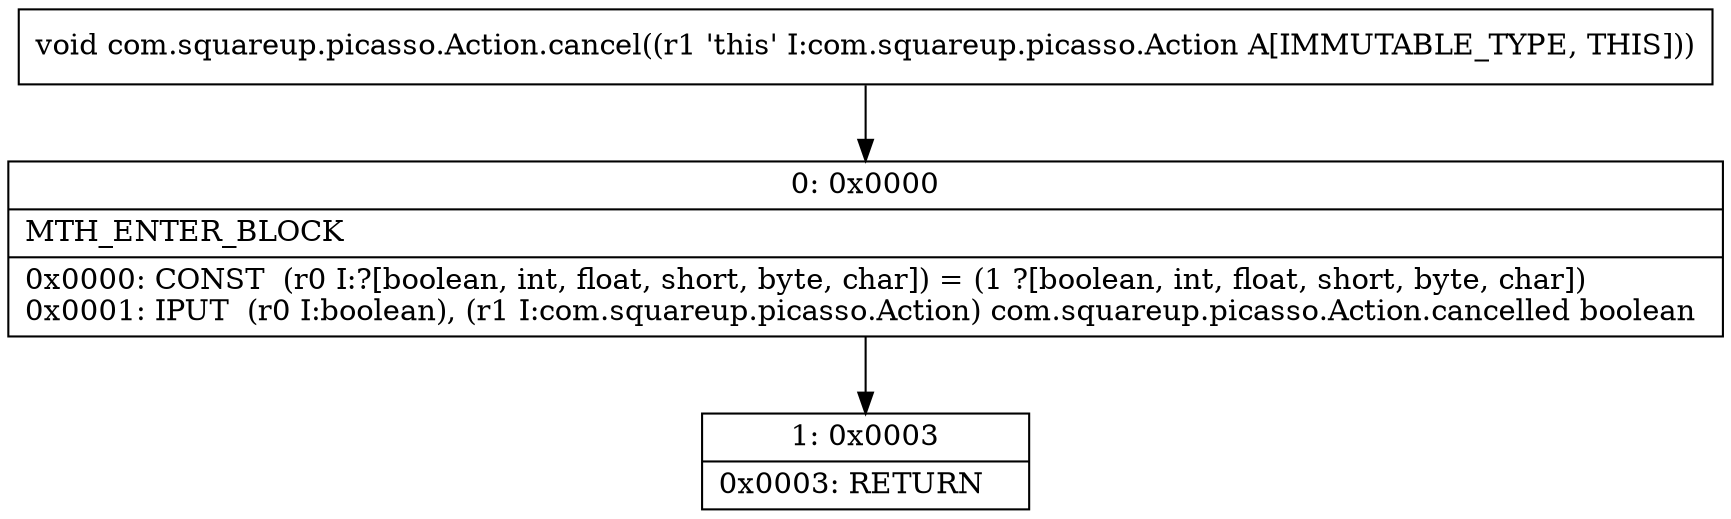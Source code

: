 digraph "CFG forcom.squareup.picasso.Action.cancel()V" {
Node_0 [shape=record,label="{0\:\ 0x0000|MTH_ENTER_BLOCK\l|0x0000: CONST  (r0 I:?[boolean, int, float, short, byte, char]) = (1 ?[boolean, int, float, short, byte, char]) \l0x0001: IPUT  (r0 I:boolean), (r1 I:com.squareup.picasso.Action) com.squareup.picasso.Action.cancelled boolean \l}"];
Node_1 [shape=record,label="{1\:\ 0x0003|0x0003: RETURN   \l}"];
MethodNode[shape=record,label="{void com.squareup.picasso.Action.cancel((r1 'this' I:com.squareup.picasso.Action A[IMMUTABLE_TYPE, THIS])) }"];
MethodNode -> Node_0;
Node_0 -> Node_1;
}


